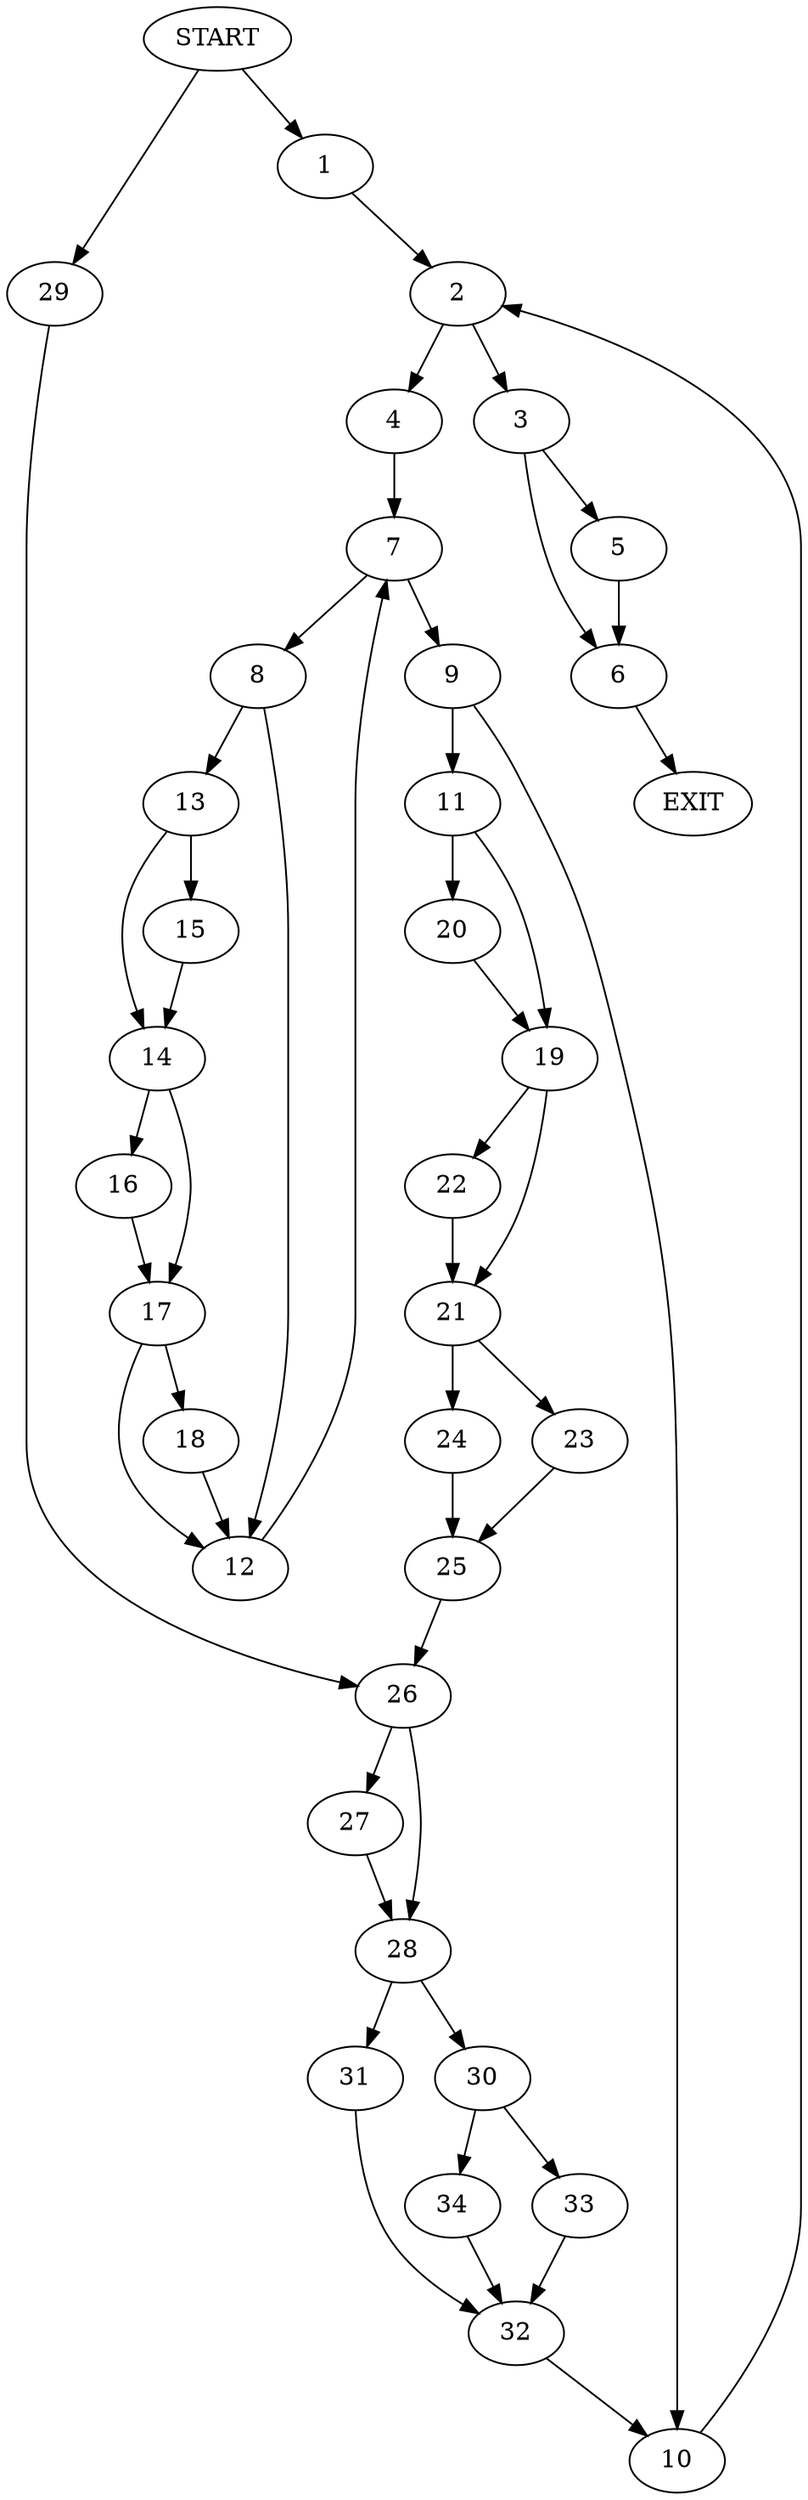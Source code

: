 digraph {
0 [label="START"]
35 [label="EXIT"]
0 -> 1
1 -> 2
2 -> 3
2 -> 4
3 -> 5
3 -> 6
4 -> 7
7 -> 8
7 -> 9
9 -> 10
9 -> 11
8 -> 12
8 -> 13
12 -> 7
13 -> 14
13 -> 15
14 -> 16
14 -> 17
15 -> 14
16 -> 17
17 -> 12
17 -> 18
18 -> 12
11 -> 19
11 -> 20
10 -> 2
19 -> 21
19 -> 22
20 -> 19
22 -> 21
21 -> 23
21 -> 24
23 -> 25
24 -> 25
25 -> 26
26 -> 27
26 -> 28
0 -> 29
29 -> 26
28 -> 30
28 -> 31
27 -> 28
31 -> 32
30 -> 33
30 -> 34
32 -> 10
34 -> 32
33 -> 32
6 -> 35
5 -> 6
}
